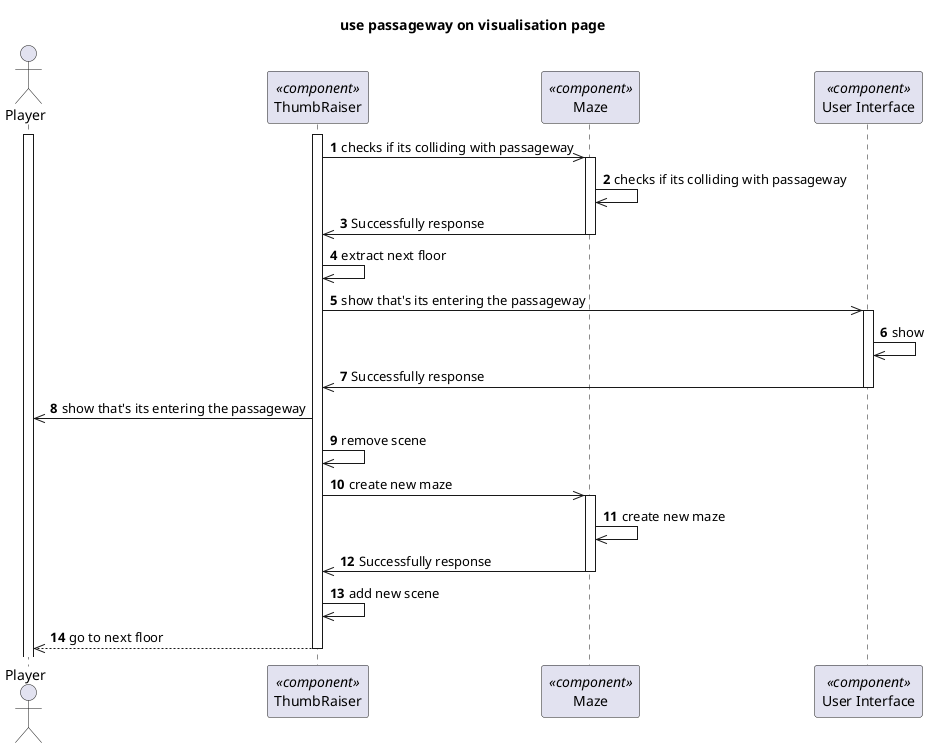 @startuml Process View - Level 3

autonumber
skinparam packageStyle rect

title use passageway on visualisation page

actor "Player" as FM
participant "ThumbRaiser" as routing <<component>>
participant "Maze" as comp <<component>>
participant "User Interface" as UI <<component>>


activate FM

activate routing
routing ->> comp : checks if its colliding with passageway


activate comp
comp ->> comp : checks if its colliding with passageway
comp ->> routing : Successfully response
deactivate comp
routing ->> routing : extract next floor
routing ->> UI : show that's its entering the passageway
activate UI
UI ->> UI : show
UI ->> routing : Successfully response
deactivate

routing ->>  FM : show that's its entering the passageway



routing ->> routing : remove scene

routing ->> comp : create new maze
activate comp
comp ->> comp : create new maze
comp ->> routing : Successfully response
deactivate comp

routing ->> routing : add new scene

FM<<-- routing : go to next floor
deactivate routing

@enduml
